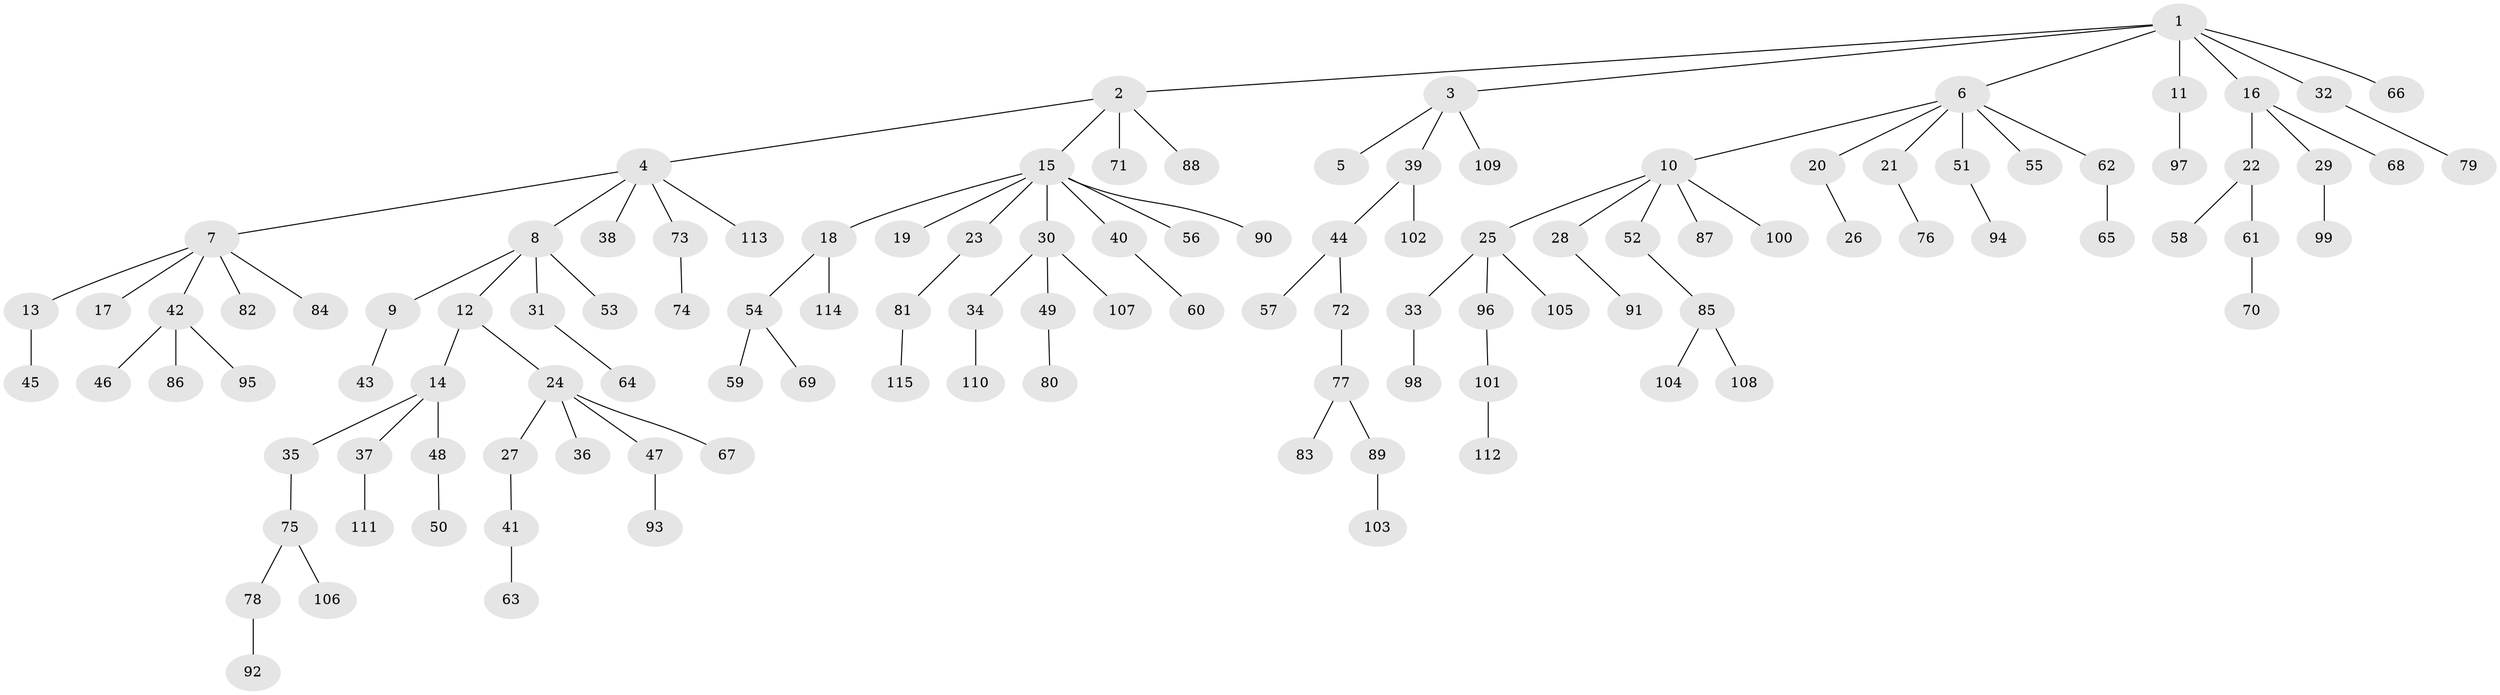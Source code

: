 // Generated by graph-tools (version 1.1) at 2025/36/03/09/25 02:36:51]
// undirected, 115 vertices, 114 edges
graph export_dot {
graph [start="1"]
  node [color=gray90,style=filled];
  1;
  2;
  3;
  4;
  5;
  6;
  7;
  8;
  9;
  10;
  11;
  12;
  13;
  14;
  15;
  16;
  17;
  18;
  19;
  20;
  21;
  22;
  23;
  24;
  25;
  26;
  27;
  28;
  29;
  30;
  31;
  32;
  33;
  34;
  35;
  36;
  37;
  38;
  39;
  40;
  41;
  42;
  43;
  44;
  45;
  46;
  47;
  48;
  49;
  50;
  51;
  52;
  53;
  54;
  55;
  56;
  57;
  58;
  59;
  60;
  61;
  62;
  63;
  64;
  65;
  66;
  67;
  68;
  69;
  70;
  71;
  72;
  73;
  74;
  75;
  76;
  77;
  78;
  79;
  80;
  81;
  82;
  83;
  84;
  85;
  86;
  87;
  88;
  89;
  90;
  91;
  92;
  93;
  94;
  95;
  96;
  97;
  98;
  99;
  100;
  101;
  102;
  103;
  104;
  105;
  106;
  107;
  108;
  109;
  110;
  111;
  112;
  113;
  114;
  115;
  1 -- 2;
  1 -- 3;
  1 -- 6;
  1 -- 11;
  1 -- 16;
  1 -- 32;
  1 -- 66;
  2 -- 4;
  2 -- 15;
  2 -- 71;
  2 -- 88;
  3 -- 5;
  3 -- 39;
  3 -- 109;
  4 -- 7;
  4 -- 8;
  4 -- 38;
  4 -- 73;
  4 -- 113;
  6 -- 10;
  6 -- 20;
  6 -- 21;
  6 -- 51;
  6 -- 55;
  6 -- 62;
  7 -- 13;
  7 -- 17;
  7 -- 42;
  7 -- 82;
  7 -- 84;
  8 -- 9;
  8 -- 12;
  8 -- 31;
  8 -- 53;
  9 -- 43;
  10 -- 25;
  10 -- 28;
  10 -- 52;
  10 -- 87;
  10 -- 100;
  11 -- 97;
  12 -- 14;
  12 -- 24;
  13 -- 45;
  14 -- 35;
  14 -- 37;
  14 -- 48;
  15 -- 18;
  15 -- 19;
  15 -- 23;
  15 -- 30;
  15 -- 40;
  15 -- 56;
  15 -- 90;
  16 -- 22;
  16 -- 29;
  16 -- 68;
  18 -- 54;
  18 -- 114;
  20 -- 26;
  21 -- 76;
  22 -- 58;
  22 -- 61;
  23 -- 81;
  24 -- 27;
  24 -- 36;
  24 -- 47;
  24 -- 67;
  25 -- 33;
  25 -- 96;
  25 -- 105;
  27 -- 41;
  28 -- 91;
  29 -- 99;
  30 -- 34;
  30 -- 49;
  30 -- 107;
  31 -- 64;
  32 -- 79;
  33 -- 98;
  34 -- 110;
  35 -- 75;
  37 -- 111;
  39 -- 44;
  39 -- 102;
  40 -- 60;
  41 -- 63;
  42 -- 46;
  42 -- 86;
  42 -- 95;
  44 -- 57;
  44 -- 72;
  47 -- 93;
  48 -- 50;
  49 -- 80;
  51 -- 94;
  52 -- 85;
  54 -- 59;
  54 -- 69;
  61 -- 70;
  62 -- 65;
  72 -- 77;
  73 -- 74;
  75 -- 78;
  75 -- 106;
  77 -- 83;
  77 -- 89;
  78 -- 92;
  81 -- 115;
  85 -- 104;
  85 -- 108;
  89 -- 103;
  96 -- 101;
  101 -- 112;
}
